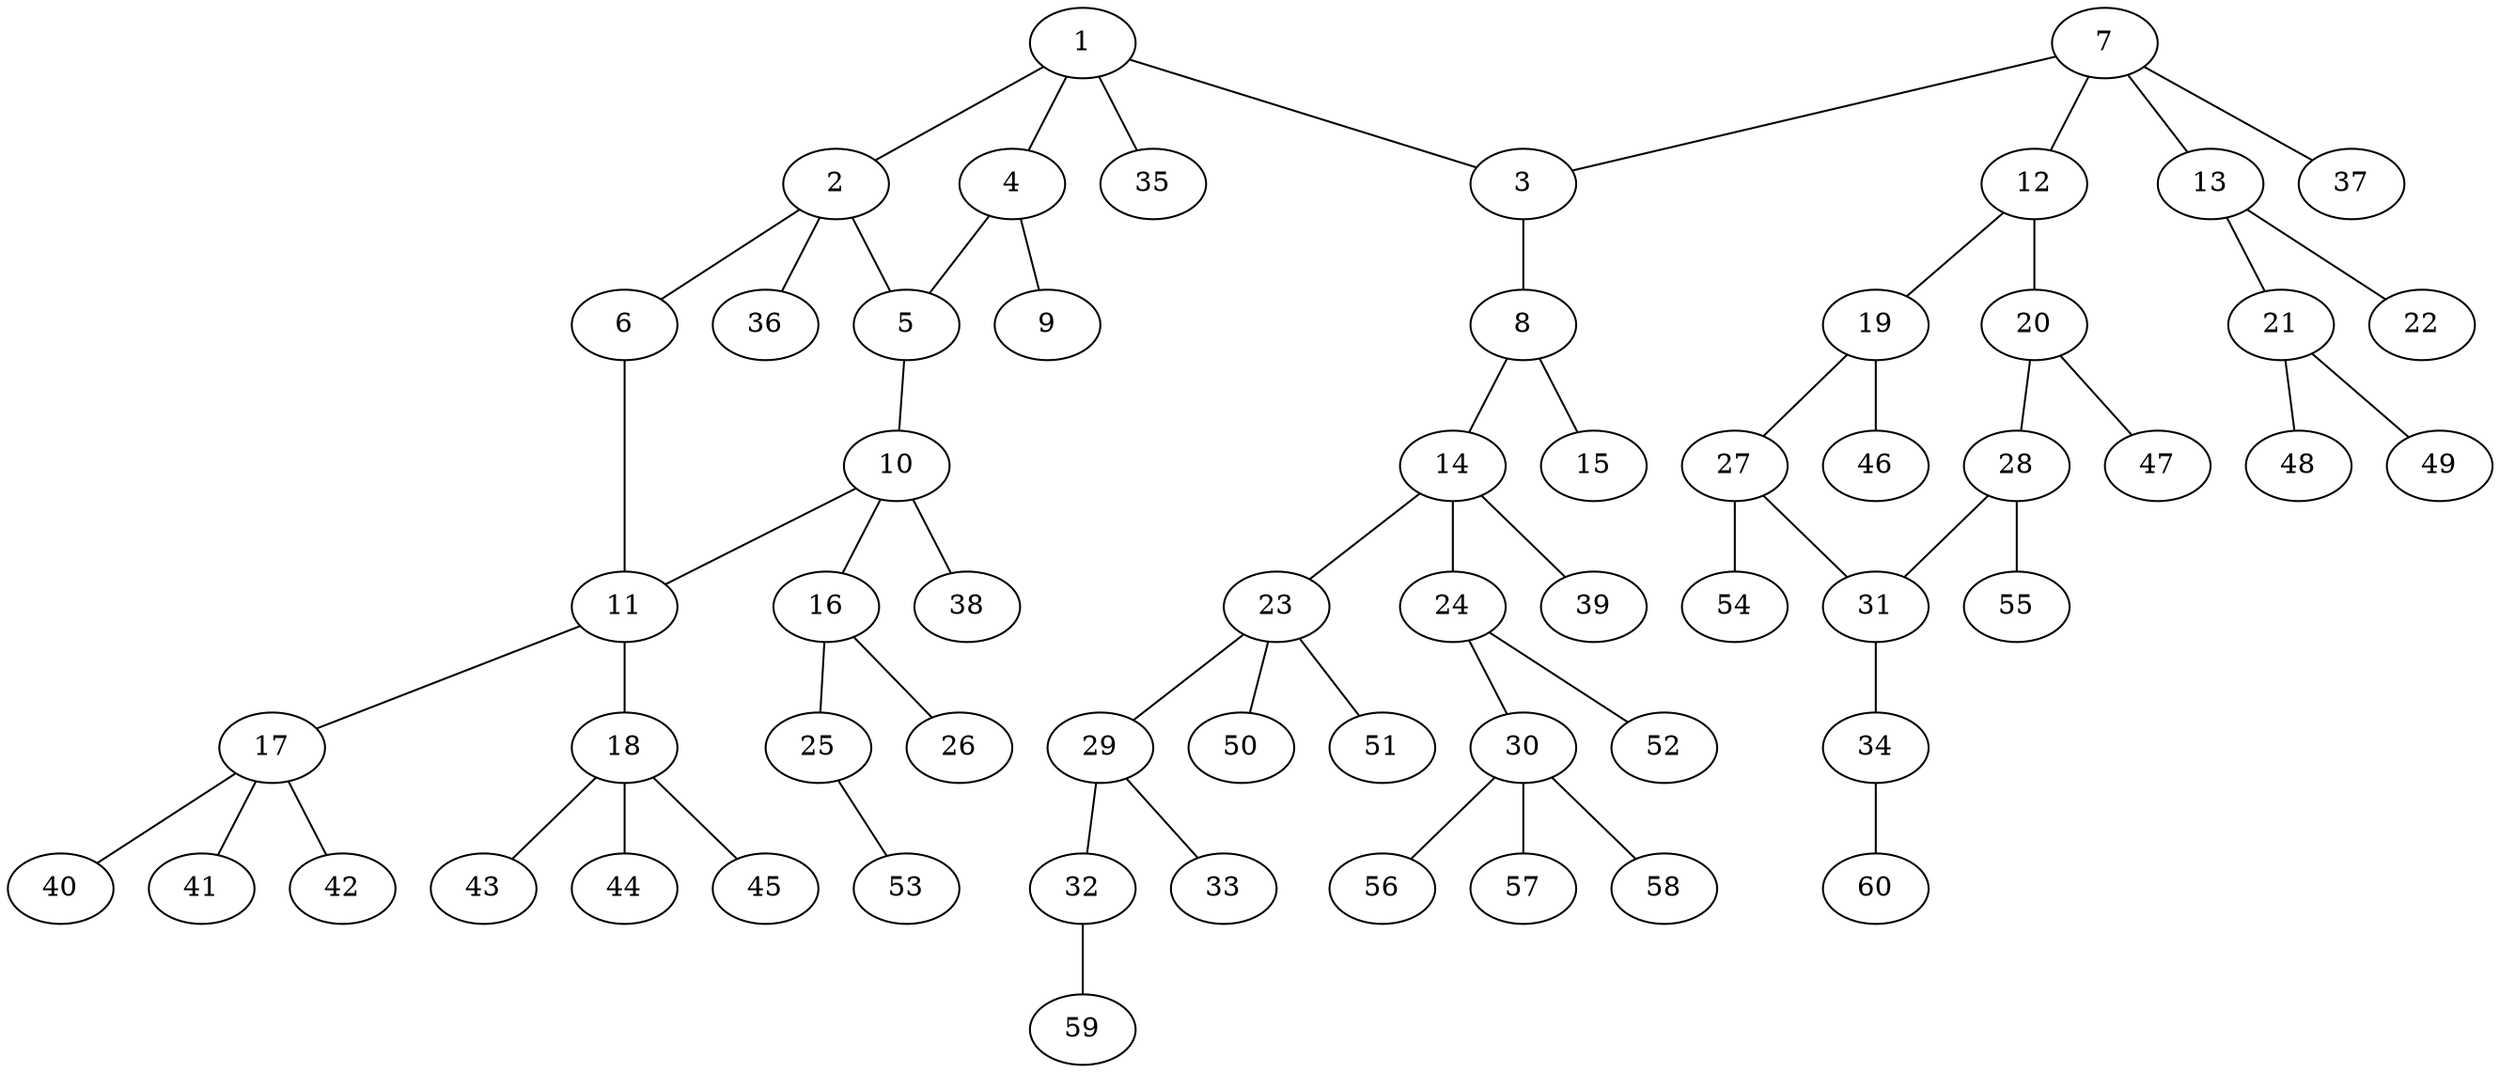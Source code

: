 graph molecule_1118 {
	1	 [chem=C];
	2	 [chem=C];
	1 -- 2	 [valence=1];
	3	 [chem=N];
	1 -- 3	 [valence=1];
	4	 [chem=C];
	1 -- 4	 [valence=1];
	35	 [chem=H];
	1 -- 35	 [valence=1];
	5	 [chem=N];
	2 -- 5	 [valence=1];
	6	 [chem=S];
	2 -- 6	 [valence=1];
	36	 [chem=H];
	2 -- 36	 [valence=1];
	8	 [chem=C];
	3 -- 8	 [valence=1];
	4 -- 5	 [valence=1];
	9	 [chem=O];
	4 -- 9	 [valence=2];
	10	 [chem=C];
	5 -- 10	 [valence=1];
	11	 [chem=C];
	6 -- 11	 [valence=1];
	7	 [chem=C];
	7 -- 3	 [valence=1];
	12	 [chem=C];
	7 -- 12	 [valence=1];
	13	 [chem=C];
	7 -- 13	 [valence=1];
	37	 [chem=H];
	7 -- 37	 [valence=1];
	14	 [chem=C];
	8 -- 14	 [valence=1];
	15	 [chem=O];
	8 -- 15	 [valence=2];
	10 -- 11	 [valence=1];
	16	 [chem=C];
	10 -- 16	 [valence=1];
	38	 [chem=H];
	10 -- 38	 [valence=1];
	17	 [chem=C];
	11 -- 17	 [valence=1];
	18	 [chem=C];
	11 -- 18	 [valence=1];
	19	 [chem=C];
	12 -- 19	 [valence=2];
	20	 [chem=C];
	12 -- 20	 [valence=1];
	21	 [chem=N];
	13 -- 21	 [valence=1];
	22	 [chem=O];
	13 -- 22	 [valence=2];
	23	 [chem=C];
	14 -- 23	 [valence=1];
	24	 [chem=N];
	14 -- 24	 [valence=1];
	39	 [chem=H];
	14 -- 39	 [valence=1];
	25	 [chem=O];
	16 -- 25	 [valence=1];
	26	 [chem=O];
	16 -- 26	 [valence=2];
	40	 [chem=H];
	17 -- 40	 [valence=1];
	41	 [chem=H];
	17 -- 41	 [valence=1];
	42	 [chem=H];
	17 -- 42	 [valence=1];
	43	 [chem=H];
	18 -- 43	 [valence=1];
	44	 [chem=H];
	18 -- 44	 [valence=1];
	45	 [chem=H];
	18 -- 45	 [valence=1];
	27	 [chem=C];
	19 -- 27	 [valence=1];
	46	 [chem=H];
	19 -- 46	 [valence=1];
	28	 [chem=C];
	20 -- 28	 [valence=2];
	47	 [chem=H];
	20 -- 47	 [valence=1];
	48	 [chem=H];
	21 -- 48	 [valence=1];
	49	 [chem=H];
	21 -- 49	 [valence=1];
	29	 [chem=C];
	23 -- 29	 [valence=1];
	50	 [chem=H];
	23 -- 50	 [valence=1];
	51	 [chem=H];
	23 -- 51	 [valence=1];
	30	 [chem=C];
	24 -- 30	 [valence=1];
	52	 [chem=H];
	24 -- 52	 [valence=1];
	53	 [chem=H];
	25 -- 53	 [valence=1];
	31	 [chem=C];
	27 -- 31	 [valence=2];
	54	 [chem=H];
	27 -- 54	 [valence=1];
	28 -- 31	 [valence=1];
	55	 [chem=H];
	28 -- 55	 [valence=1];
	32	 [chem=O];
	29 -- 32	 [valence=1];
	33	 [chem=O];
	29 -- 33	 [valence=2];
	56	 [chem=H];
	30 -- 56	 [valence=1];
	57	 [chem=H];
	30 -- 57	 [valence=1];
	58	 [chem=H];
	30 -- 58	 [valence=1];
	34	 [chem=O];
	31 -- 34	 [valence=1];
	59	 [chem=H];
	32 -- 59	 [valence=1];
	60	 [chem=H];
	34 -- 60	 [valence=1];
}
